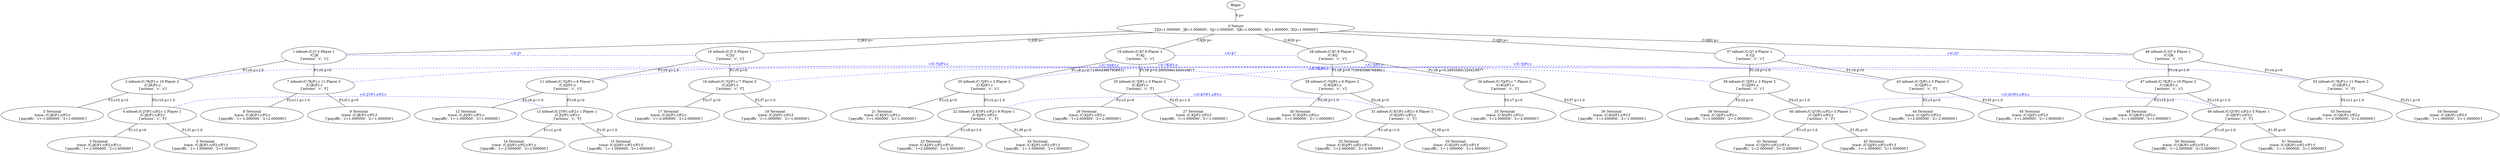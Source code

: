 // My game
graph {
	0 [label="0 Nature
 ['JQ=1.000000', 'JK=1.000000', 'QJ=1.000000', 'QK=1.000000', 'KJ=1.000000', 'KQ=1.000000']"]
	Begin -- 0 [label="0 p="]
	1 [label="1 infoset:/C:J? 0 Player 1
 /C:JK
 ['actions', 'c', 'r']"]
	0 -- 1 [label="C:JK0 p="]
	2 [label="2 infoset:/C:?K/P1:c 10 Player 2
 /C:JK/P1:c
 ['actions', 'c', 'r']"]
	1 -- 2 [label="P1:c0 p=1.0"]
	3 [label="3 Terminal
 trace: /C:JK/P1:c/P2:c
 ['payoffs', '1=-1.000000', '2=1.000000']"]
	2 -- 3 [label="P2:c10 p=0"]
	4 [label="4 infoset:/C:J?/P1:c/P2:r 1 Player 1
 /C:JK/P1:c/P2:r
 ['actions', 'c', 'f']"]
	2 -- 4 [label="P2:r10 p=1.0"]
	5 [label="5 Terminal
 trace: /C:JK/P1:c/P2:r/P1:c
 ['payoffs', '1=-2.000000', '2=2.000000']"]
	4 -- 5 [label="P1:c1 p=0"]
	6 [label="6 Terminal
 trace: /C:JK/P1:c/P2:r/P1:f
 ['payoffs', '1=-1.000000', '2=1.000000']"]
	4 -- 6 [label="P1:f1 p=1.0"]
	7 [label="7 infoset:/C:?K/P1:r 11 Player 2
 /C:JK/P1:r
 ['actions', 'c', 'f']"]
	1 -- 7 [label="P1:r0 p=0"]
	8 [label="8 Terminal
 trace: /C:JK/P1:r/P2:c
 ['payoffs', '1=-2.000000', '2=2.000000']"]
	7 -- 8 [label="P2:c11 p=1.0"]
	9 [label="9 Terminal
 trace: /C:JK/P1:r/P2:f
 ['payoffs', '1=1.000000', '2=-1.000000']"]
	7 -- 9 [label="P2:f11 p=0"]
	10 [label="10 infoset:/C:J? 0 Player 1
 /C:JQ
 ['actions', 'c', 'r']"]
	0 -- 10 [label="C:JQ0 p="]
	11 [label="11 infoset:/C:?Q/P1:c 6 Player 2
 /C:JQ/P1:c
 ['actions', 'c', 'r']"]
	10 -- 11 [label="P1:c0 p=1.0"]
	12 [label="12 Terminal
 trace: /C:JQ/P1:c/P2:c
 ['payoffs', '1=-1.000000', '2=1.000000']"]
	11 -- 12 [label="P2:c6 p=1.0"]
	13 [label="13 infoset:/C:J?/P1:c/P2:r 1 Player 1
 /C:JQ/P1:c/P2:r
 ['actions', 'c', 'f']"]
	11 -- 13 [label="P2:r6 p=0"]
	14 [label="14 Terminal
 trace: /C:JQ/P1:c/P2:r/P1:c
 ['payoffs', '1=-2.000000', '2=2.000000']"]
	13 -- 14 [label="P1:c1 p=0"]
	15 [label="15 Terminal
 trace: /C:JQ/P1:c/P2:r/P1:f
 ['payoffs', '1=-1.000000', '2=1.000000']"]
	13 -- 15 [label="P1:f1 p=1.0"]
	16 [label="16 infoset:/C:?Q/P1:r 7 Player 2
 /C:JQ/P1:r
 ['actions', 'c', 'f']"]
	10 -- 16 [label="P1:r0 p=0"]
	17 [label="17 Terminal
 trace: /C:JQ/P1:r/P2:c
 ['payoffs', '1=-2.000000', '2=2.000000']"]
	16 -- 17 [label="P2:c7 p=0"]
	18 [label="18 Terminal
 trace: /C:JQ/P1:r/P2:f
 ['payoffs', '1=1.000000', '2=-1.000000']"]
	16 -- 18 [label="P2:f7 p=1.0"]
	19 [label="19 infoset:/C:K? 8 Player 1
 /C:KJ
 ['actions', 'c', 'r']"]
	0 -- 19 [label="C:KJ0 p="]
	20 [label="20 infoset:/C:?J/P1:c 2 Player 2
 /C:KJ/P1:c
 ['actions', 'c', 'r']"]
	19 -- 20 [label="P1:c8 p=0.7106433867958911"]
	21 [label="21 Terminal
 trace: /C:KJ/P1:c/P2:c
 ['payoffs', '1=1.000000', '2=-1.000000']"]
	20 -- 21 [label="P2:c2 p=0"]
	22 [label="22 infoset:/C:K?/P1:c/P2:r 9 Player 1
 /C:KJ/P1:c/P2:r
 ['actions', 'c', 'f']"]
	20 -- 22 [label="P2:r2 p=1.0"]
	23 [label="23 Terminal
 trace: /C:KJ/P1:c/P2:r/P1:c
 ['payoffs', '1=2.000000', '2=-2.000000']"]
	22 -- 23 [label="P1:c9 p=1.0"]
	24 [label="24 Terminal
 trace: /C:KJ/P1:c/P2:r/P1:f
 ['payoffs', '1=-1.000000', '2=1.000000']"]
	22 -- 24 [label="P1:f9 p=0"]
	25 [label="25 infoset:/C:?J/P1:r 3 Player 2
 /C:KJ/P1:r
 ['actions', 'c', 'f']"]
	19 -- 25 [label="P1:r8 p=0.28935661320410877"]
	26 [label="26 Terminal
 trace: /C:KJ/P1:r/P2:c
 ['payoffs', '1=2.000000', '2=-2.000000']"]
	25 -- 26 [label="P2:c3 p=0"]
	27 [label="27 Terminal
 trace: /C:KJ/P1:r/P2:f
 ['payoffs', '1=1.000000', '2=-1.000000']"]
	25 -- 27 [label="P2:f3 p=1.0"]
	28 [label="28 infoset:/C:K? 8 Player 1
 /C:KQ
 ['actions', 'c', 'r']"]
	0 -- 28 [label="C:KQ0 p="]
	29 [label="29 infoset:/C:?Q/P1:c 6 Player 2
 /C:KQ/P1:c
 ['actions', 'c', 'r']"]
	28 -- 29 [label="P1:c8 p=0.7106433867958911"]
	30 [label="30 Terminal
 trace: /C:KQ/P1:c/P2:c
 ['payoffs', '1=1.000000', '2=-1.000000']"]
	29 -- 30 [label="P2:c6 p=1.0"]
	31 [label="31 infoset:/C:K?/P1:c/P2:r 9 Player 1
 /C:KQ/P1:c/P2:r
 ['actions', 'c', 'f']"]
	29 -- 31 [label="P2:r6 p=0"]
	32 [label="32 Terminal
 trace: /C:KQ/P1:c/P2:r/P1:c
 ['payoffs', '1=2.000000', '2=-2.000000']"]
	31 -- 32 [label="P1:c9 p=1.0"]
	33 [label="33 Terminal
 trace: /C:KQ/P1:c/P2:r/P1:f
 ['payoffs', '1=-1.000000', '2=1.000000']"]
	31 -- 33 [label="P1:f9 p=0"]
	34 [label="34 infoset:/C:?Q/P1:r 7 Player 2
 /C:KQ/P1:r
 ['actions', 'c', 'f']"]
	28 -- 34 [label="P1:r8 p=0.28935661320410877"]
	35 [label="35 Terminal
 trace: /C:KQ/P1:r/P2:c
 ['payoffs', '1=2.000000', '2=-2.000000']"]
	34 -- 35 [label="P2:c7 p=0"]
	36 [label="36 Terminal
 trace: /C:KQ/P1:r/P2:f
 ['payoffs', '1=1.000000', '2=-1.000000']"]
	34 -- 36 [label="P2:f7 p=1.0"]
	37 [label="37 infoset:/C:Q? 4 Player 1
 /C:QJ
 ['actions', 'c', 'r']"]
	0 -- 37 [label="C:QJ0 p="]
	38 [label="38 infoset:/C:?J/P1:c 2 Player 2
 /C:QJ/P1:c
 ['actions', 'c', 'r']"]
	37 -- 38 [label="P1:c4 p=1.0"]
	39 [label="39 Terminal
 trace: /C:QJ/P1:c/P2:c
 ['payoffs', '1=1.000000', '2=-1.000000']"]
	38 -- 39 [label="P2:c2 p=0"]
	40 [label="40 infoset:/C:Q?/P1:c/P2:r 5 Player 1
 /C:QJ/P1:c/P2:r
 ['actions', 'c', 'f']"]
	38 -- 40 [label="P2:r2 p=1.0"]
	41 [label="41 Terminal
 trace: /C:QJ/P1:c/P2:r/P1:c
 ['payoffs', '1=2.000000', '2=-2.000000']"]
	40 -- 41 [label="P1:c5 p=1.0"]
	42 [label="42 Terminal
 trace: /C:QJ/P1:c/P2:r/P1:f
 ['payoffs', '1=-1.000000', '2=1.000000']"]
	40 -- 42 [label="P1:f5 p=0"]
	43 [label="43 infoset:/C:?J/P1:r 3 Player 2
 /C:QJ/P1:r
 ['actions', 'c', 'f']"]
	37 -- 43 [label="P1:r4 p=0"]
	44 [label="44 Terminal
 trace: /C:QJ/P1:r/P2:c
 ['payoffs', '1=2.000000', '2=-2.000000']"]
	43 -- 44 [label="P2:c3 p=0"]
	45 [label="45 Terminal
 trace: /C:QJ/P1:r/P2:f
 ['payoffs', '1=1.000000', '2=-1.000000']"]
	43 -- 45 [label="P2:f3 p=1.0"]
	46 [label="46 infoset:/C:Q? 4 Player 1
 /C:QK
 ['actions', 'c', 'r']"]
	0 -- 46 [label="C:QK0 p="]
	47 [label="47 infoset:/C:?K/P1:c 10 Player 2
 /C:QK/P1:c
 ['actions', 'c', 'r']"]
	46 -- 47 [label="P1:c4 p=1.0"]
	48 [label="48 Terminal
 trace: /C:QK/P1:c/P2:c
 ['payoffs', '1=-1.000000', '2=1.000000']"]
	47 -- 48 [label="P2:c10 p=0"]
	49 [label="49 infoset:/C:Q?/P1:c/P2:r 5 Player 1
 /C:QK/P1:c/P2:r
 ['actions', 'c', 'f']"]
	47 -- 49 [label="P2:r10 p=1.0"]
	50 [label="50 Terminal
 trace: /C:QK/P1:c/P2:r/P1:c
 ['payoffs', '1=-2.000000', '2=2.000000']"]
	49 -- 50 [label="P1:c5 p=1.0"]
	51 [label="51 Terminal
 trace: /C:QK/P1:c/P2:r/P1:f
 ['payoffs', '1=-1.000000', '2=1.000000']"]
	49 -- 51 [label="P1:f5 p=0"]
	52 [label="52 infoset:/C:?K/P1:r 11 Player 2
 /C:QK/P1:r
 ['actions', 'c', 'f']"]
	46 -- 52 [label="P1:r4 p=0"]
	53 [label="53 Terminal
 trace: /C:QK/P1:r/P2:c
 ['payoffs', '1=-2.000000', '2=2.000000']"]
	52 -- 53 [label="P2:c11 p=1.0"]
	54 [label="54 Terminal
 trace: /C:QK/P1:r/P2:f
 ['payoffs', '1=1.000000', '2=-1.000000']"]
	52 -- 54 [label="P2:f11 p=0"]
	1 -- 10 [color=blue constraint=false fontcolor=blue style=dashed xlabel="+/C:J?"]
	19 -- 28 [color=blue constraint=false fontcolor=blue style=dashed xlabel="+/C:K?"]
	37 -- 46 [color=blue constraint=false fontcolor=blue style=dashed xlabel="+/C:Q?"]
	4 -- 13 [color=blue constraint=false fontcolor=blue style=dashed xlabel="+/C:J?/P1:c/P2:r"]
	22 -- 31 [color=blue constraint=false fontcolor=blue style=dashed xlabel="+/C:K?/P1:c/P2:r"]
	40 -- 49 [color=blue constraint=false fontcolor=blue style=dashed xlabel="+/C:Q?/P1:c/P2:r"]
	2 -- 47 [color=blue constraint=false fontcolor=blue style=dashed xlabel="+/C:?K/P1:c"]
	11 -- 29 [color=blue constraint=false fontcolor=blue style=dashed xlabel="+/C:?Q/P1:c"]
	20 -- 38 [color=blue constraint=false fontcolor=blue style=dashed xlabel="+/C:?J/P1:c"]
	7 -- 52 [color=blue constraint=false fontcolor=blue style=dashed xlabel="+/C:?K/P1:r"]
	16 -- 34 [color=blue constraint=false fontcolor=blue style=dashed xlabel="+/C:?Q/P1:r"]
	25 -- 43 [color=blue constraint=false fontcolor=blue style=dashed xlabel="+/C:?J/P1:r"]
}
